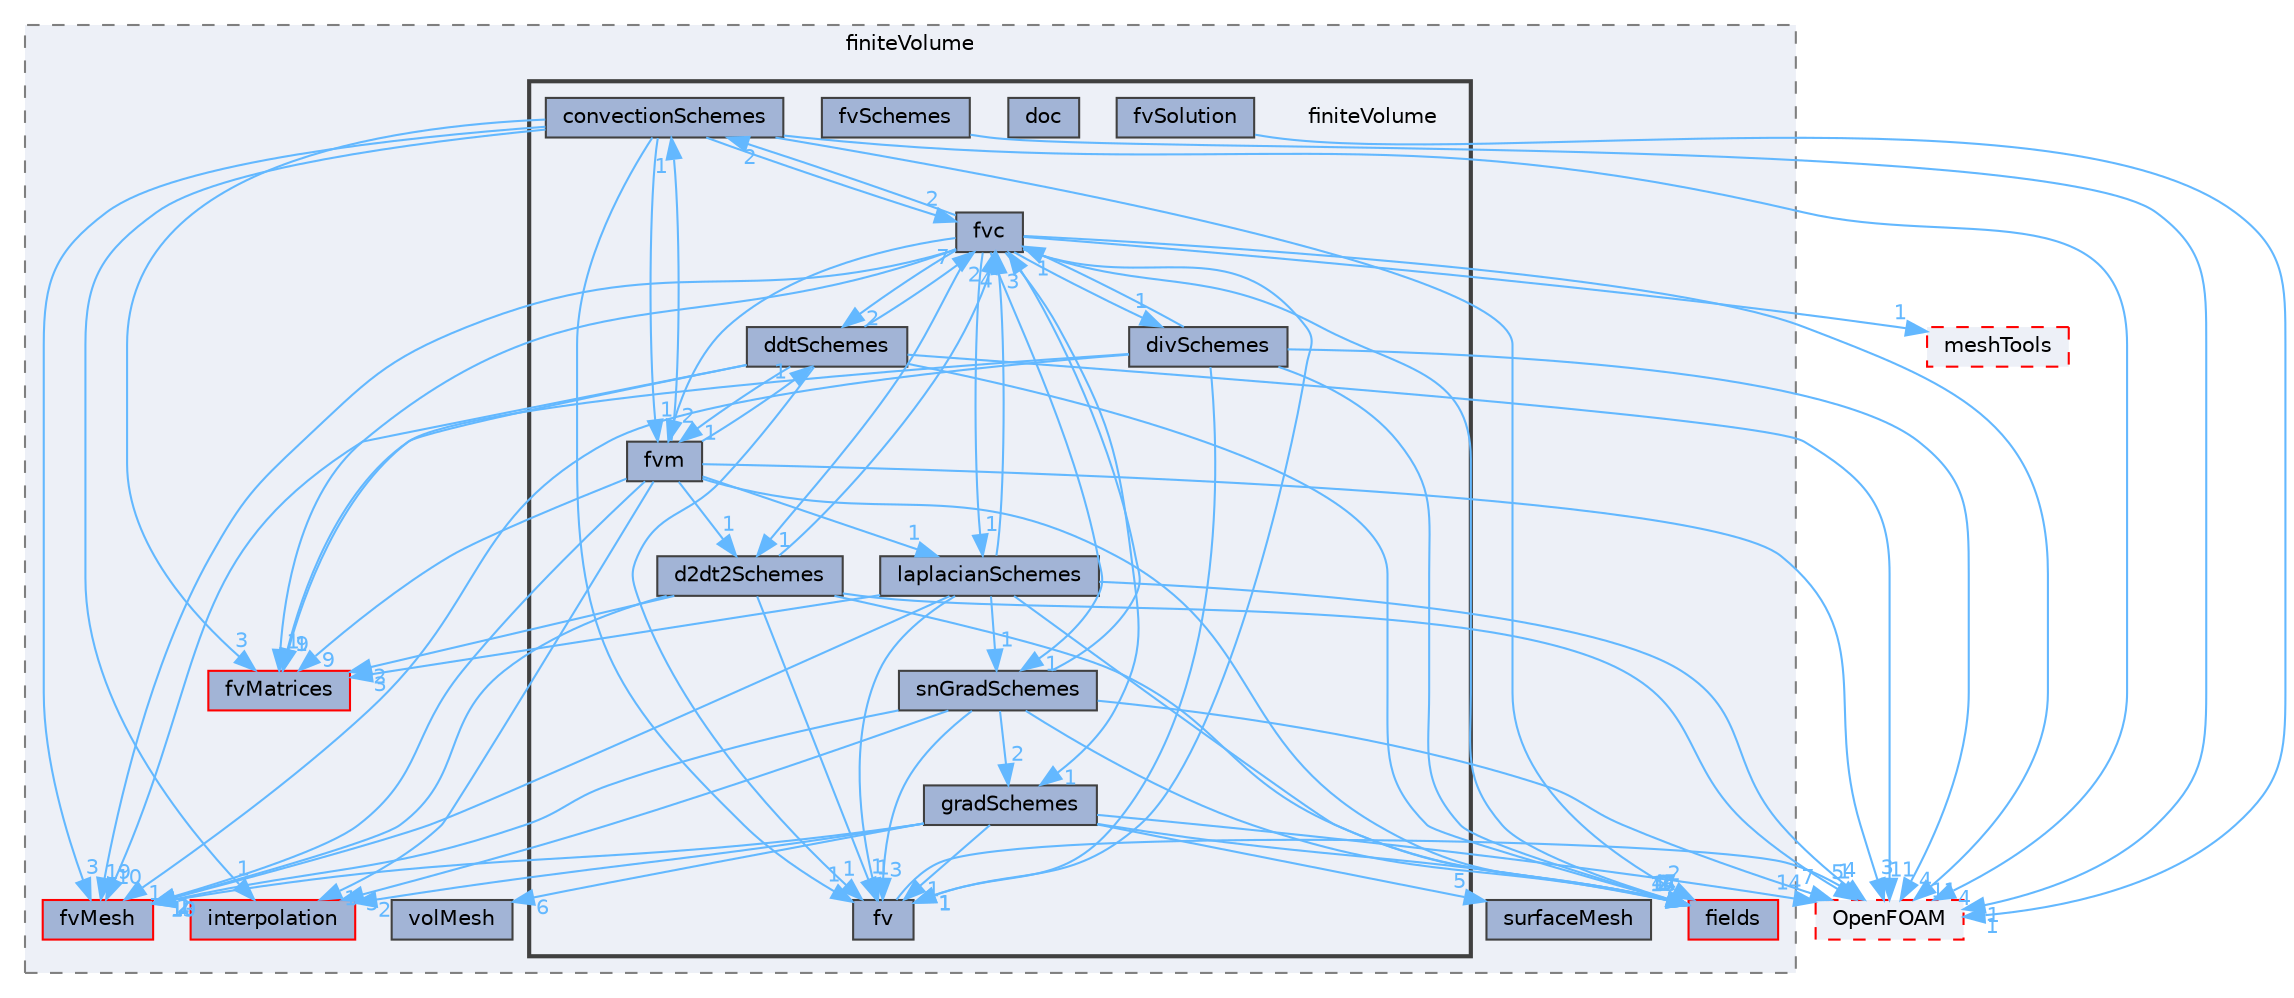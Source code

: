digraph "src/finiteVolume/finiteVolume"
{
 // LATEX_PDF_SIZE
  bgcolor="transparent";
  edge [fontname=Helvetica,fontsize=10,labelfontname=Helvetica,labelfontsize=10];
  node [fontname=Helvetica,fontsize=10,shape=box,height=0.2,width=0.4];
  compound=true
  subgraph clusterdir_9bd15774b555cf7259a6fa18f99fe99b {
    graph [ bgcolor="#edf0f7", pencolor="grey50", label="finiteVolume", fontname=Helvetica,fontsize=10 style="filled,dashed", URL="dir_9bd15774b555cf7259a6fa18f99fe99b.html",tooltip=""]
  dir_1a4209badf8dc5d7c181708103efea60 [label="volMesh", fillcolor="#a2b4d6", color="grey25", style="filled", URL="dir_1a4209badf8dc5d7c181708103efea60.html",tooltip=""];
  dir_25ab4a83a983f7bb7a38b7f63bb141b7 [label="fields", fillcolor="#a2b4d6", color="red", style="filled", URL="dir_25ab4a83a983f7bb7a38b7f63bb141b7.html",tooltip=""];
  dir_5d57e3901430bcc99a7ddac11a899224 [label="fvMatrices", fillcolor="#a2b4d6", color="red", style="filled", URL="dir_5d57e3901430bcc99a7ddac11a899224.html",tooltip=""];
  dir_a586eb954e2e5e74ecf6fe95a2457777 [label="interpolation", fillcolor="#a2b4d6", color="red", style="filled", URL="dir_a586eb954e2e5e74ecf6fe95a2457777.html",tooltip=""];
  dir_c382fa095c9c33d8673c0dd60aaef275 [label="fvMesh", fillcolor="#a2b4d6", color="red", style="filled", URL="dir_c382fa095c9c33d8673c0dd60aaef275.html",tooltip=""];
  dir_fdafd3b59310328ee40a940c9419d4db [label="surfaceMesh", fillcolor="#a2b4d6", color="grey25", style="filled", URL="dir_fdafd3b59310328ee40a940c9419d4db.html",tooltip=""];
  subgraph clusterdir_2ea871e4defbdbd60808750cae643c63 {
    graph [ bgcolor="#edf0f7", pencolor="grey25", label="", fontname=Helvetica,fontsize=10 style="filled,bold", URL="dir_2ea871e4defbdbd60808750cae643c63.html",tooltip=""]
    dir_2ea871e4defbdbd60808750cae643c63 [shape=plaintext, label="finiteVolume"];
  dir_203b29e442aa07f4b4423b43d42a1b70 [label="convectionSchemes", fillcolor="#a2b4d6", color="grey25", style="filled", URL="dir_203b29e442aa07f4b4423b43d42a1b70.html",tooltip=""];
  dir_adc25defcf392e8d3a8e074b114e044e [label="d2dt2Schemes", fillcolor="#a2b4d6", color="grey25", style="filled", URL="dir_adc25defcf392e8d3a8e074b114e044e.html",tooltip=""];
  dir_91771073560c986101bf22be7764122a [label="ddtSchemes", fillcolor="#a2b4d6", color="grey25", style="filled", URL="dir_91771073560c986101bf22be7764122a.html",tooltip=""];
  dir_fdd76c956236d260794db7c0edbd8ca0 [label="divSchemes", fillcolor="#a2b4d6", color="grey25", style="filled", URL="dir_fdd76c956236d260794db7c0edbd8ca0.html",tooltip=""];
  dir_6982efd95b998a13e40cb46808365e88 [label="doc", fillcolor="#a2b4d6", color="grey25", style="filled", URL="dir_6982efd95b998a13e40cb46808365e88.html",tooltip=""];
  dir_0096c9c8cdcbf8f4884c37173134f444 [label="fv", fillcolor="#a2b4d6", color="grey25", style="filled", URL="dir_0096c9c8cdcbf8f4884c37173134f444.html",tooltip=""];
  dir_f4030f3362933683136e1dae328f10c0 [label="fvc", fillcolor="#a2b4d6", color="grey25", style="filled", URL="dir_f4030f3362933683136e1dae328f10c0.html",tooltip=""];
  dir_48d41922e6f759406a92bd9d32d963a4 [label="fvm", fillcolor="#a2b4d6", color="grey25", style="filled", URL="dir_48d41922e6f759406a92bd9d32d963a4.html",tooltip=""];
  dir_31098fe5eec3e604610d531af74c58dd [label="fvSchemes", fillcolor="#a2b4d6", color="grey25", style="filled", URL="dir_31098fe5eec3e604610d531af74c58dd.html",tooltip=""];
  dir_5def9316de048245b0aeade9aab2a2a3 [label="fvSolution", fillcolor="#a2b4d6", color="grey25", style="filled", URL="dir_5def9316de048245b0aeade9aab2a2a3.html",tooltip=""];
  dir_211d73fd6015a334f4cd90c9fb88c421 [label="gradSchemes", fillcolor="#a2b4d6", color="grey25", style="filled", URL="dir_211d73fd6015a334f4cd90c9fb88c421.html",tooltip=""];
  dir_9d1bb040ba59f659837e207512074d53 [label="laplacianSchemes", fillcolor="#a2b4d6", color="grey25", style="filled", URL="dir_9d1bb040ba59f659837e207512074d53.html",tooltip=""];
  dir_f2a32fae3c7e5034ec75716fe725e251 [label="snGradSchemes", fillcolor="#a2b4d6", color="grey25", style="filled", URL="dir_f2a32fae3c7e5034ec75716fe725e251.html",tooltip=""];
  }
  }
  dir_c5473ff19b20e6ec4dfe5c310b3778a8 [label="OpenFOAM", fillcolor="#edf0f7", color="red", style="filled,dashed", URL="dir_c5473ff19b20e6ec4dfe5c310b3778a8.html",tooltip=""];
  dir_ae30ad0bef50cf391b24c614251bb9fd [label="meshTools", fillcolor="#edf0f7", color="red", style="filled,dashed", URL="dir_ae30ad0bef50cf391b24c614251bb9fd.html",tooltip=""];
  dir_203b29e442aa07f4b4423b43d42a1b70->dir_0096c9c8cdcbf8f4884c37173134f444 [headlabel="1", labeldistance=1.5 headhref="dir_000679_001531.html" href="dir_000679_001531.html" color="steelblue1" fontcolor="steelblue1"];
  dir_203b29e442aa07f4b4423b43d42a1b70->dir_25ab4a83a983f7bb7a38b7f63bb141b7 [headlabel="2", labeldistance=1.5 headhref="dir_000679_001332.html" href="dir_000679_001332.html" color="steelblue1" fontcolor="steelblue1"];
  dir_203b29e442aa07f4b4423b43d42a1b70->dir_48d41922e6f759406a92bd9d32d963a4 [headlabel="1", labeldistance=1.5 headhref="dir_000679_001541.html" href="dir_000679_001541.html" color="steelblue1" fontcolor="steelblue1"];
  dir_203b29e442aa07f4b4423b43d42a1b70->dir_5d57e3901430bcc99a7ddac11a899224 [headlabel="3", labeldistance=1.5 headhref="dir_000679_001542.html" href="dir_000679_001542.html" color="steelblue1" fontcolor="steelblue1"];
  dir_203b29e442aa07f4b4423b43d42a1b70->dir_a586eb954e2e5e74ecf6fe95a2457777 [headlabel="1", labeldistance=1.5 headhref="dir_000679_001923.html" href="dir_000679_001923.html" color="steelblue1" fontcolor="steelblue1"];
  dir_203b29e442aa07f4b4423b43d42a1b70->dir_c382fa095c9c33d8673c0dd60aaef275 [headlabel="3", labeldistance=1.5 headhref="dir_000679_001544.html" href="dir_000679_001544.html" color="steelblue1" fontcolor="steelblue1"];
  dir_203b29e442aa07f4b4423b43d42a1b70->dir_c5473ff19b20e6ec4dfe5c310b3778a8 [headlabel="4", labeldistance=1.5 headhref="dir_000679_002695.html" href="dir_000679_002695.html" color="steelblue1" fontcolor="steelblue1"];
  dir_203b29e442aa07f4b4423b43d42a1b70->dir_f4030f3362933683136e1dae328f10c0 [headlabel="2", labeldistance=1.5 headhref="dir_000679_001534.html" href="dir_000679_001534.html" color="steelblue1" fontcolor="steelblue1"];
  dir_adc25defcf392e8d3a8e074b114e044e->dir_0096c9c8cdcbf8f4884c37173134f444 [headlabel="1", labeldistance=1.5 headhref="dir_000805_001531.html" href="dir_000805_001531.html" color="steelblue1" fontcolor="steelblue1"];
  dir_adc25defcf392e8d3a8e074b114e044e->dir_25ab4a83a983f7bb7a38b7f63bb141b7 [headlabel="2", labeldistance=1.5 headhref="dir_000805_001332.html" href="dir_000805_001332.html" color="steelblue1" fontcolor="steelblue1"];
  dir_adc25defcf392e8d3a8e074b114e044e->dir_c5473ff19b20e6ec4dfe5c310b3778a8 [headlabel="5", labeldistance=1.5 headhref="dir_000805_002695.html" href="dir_000805_002695.html" color="steelblue1" fontcolor="steelblue1"];
  dir_adc25defcf392e8d3a8e074b114e044e->dir_f4030f3362933683136e1dae328f10c0 [headlabel="2", labeldistance=1.5 headhref="dir_000805_001534.html" href="dir_000805_001534.html" color="steelblue1" fontcolor="steelblue1"];
  dir_adc25defcf392e8d3a8e074b114e044e->dir_5d57e3901430bcc99a7ddac11a899224 [headlabel="2", labeldistance=1.5 headhref="dir_000805_001542.html" href="dir_000805_001542.html" color="steelblue1" fontcolor="steelblue1"];
  dir_adc25defcf392e8d3a8e074b114e044e->dir_c382fa095c9c33d8673c0dd60aaef275 [headlabel="2", labeldistance=1.5 headhref="dir_000805_001544.html" href="dir_000805_001544.html" color="steelblue1" fontcolor="steelblue1"];
  dir_91771073560c986101bf22be7764122a->dir_0096c9c8cdcbf8f4884c37173134f444 [headlabel="1", labeldistance=1.5 headhref="dir_000823_001531.html" href="dir_000823_001531.html" color="steelblue1" fontcolor="steelblue1"];
  dir_91771073560c986101bf22be7764122a->dir_25ab4a83a983f7bb7a38b7f63bb141b7 [headlabel="2", labeldistance=1.5 headhref="dir_000823_001332.html" href="dir_000823_001332.html" color="steelblue1" fontcolor="steelblue1"];
  dir_91771073560c986101bf22be7764122a->dir_48d41922e6f759406a92bd9d32d963a4 [headlabel="1", labeldistance=1.5 headhref="dir_000823_001541.html" href="dir_000823_001541.html" color="steelblue1" fontcolor="steelblue1"];
  dir_91771073560c986101bf22be7764122a->dir_5d57e3901430bcc99a7ddac11a899224 [headlabel="9", labeldistance=1.5 headhref="dir_000823_001542.html" href="dir_000823_001542.html" color="steelblue1" fontcolor="steelblue1"];
  dir_91771073560c986101bf22be7764122a->dir_c382fa095c9c33d8673c0dd60aaef275 [headlabel="10", labeldistance=1.5 headhref="dir_000823_001544.html" href="dir_000823_001544.html" color="steelblue1" fontcolor="steelblue1"];
  dir_91771073560c986101bf22be7764122a->dir_c5473ff19b20e6ec4dfe5c310b3778a8 [headlabel="11", labeldistance=1.5 headhref="dir_000823_002695.html" href="dir_000823_002695.html" color="steelblue1" fontcolor="steelblue1"];
  dir_91771073560c986101bf22be7764122a->dir_f4030f3362933683136e1dae328f10c0 [headlabel="7", labeldistance=1.5 headhref="dir_000823_001534.html" href="dir_000823_001534.html" color="steelblue1" fontcolor="steelblue1"];
  dir_fdd76c956236d260794db7c0edbd8ca0->dir_0096c9c8cdcbf8f4884c37173134f444 [headlabel="1", labeldistance=1.5 headhref="dir_000991_001531.html" href="dir_000991_001531.html" color="steelblue1" fontcolor="steelblue1"];
  dir_fdd76c956236d260794db7c0edbd8ca0->dir_25ab4a83a983f7bb7a38b7f63bb141b7 [headlabel="2", labeldistance=1.5 headhref="dir_000991_001332.html" href="dir_000991_001332.html" color="steelblue1" fontcolor="steelblue1"];
  dir_fdd76c956236d260794db7c0edbd8ca0->dir_c5473ff19b20e6ec4dfe5c310b3778a8 [headlabel="4", labeldistance=1.5 headhref="dir_000991_002695.html" href="dir_000991_002695.html" color="steelblue1" fontcolor="steelblue1"];
  dir_fdd76c956236d260794db7c0edbd8ca0->dir_f4030f3362933683136e1dae328f10c0 [headlabel="1", labeldistance=1.5 headhref="dir_000991_001534.html" href="dir_000991_001534.html" color="steelblue1" fontcolor="steelblue1"];
  dir_fdd76c956236d260794db7c0edbd8ca0->dir_5d57e3901430bcc99a7ddac11a899224 [headlabel="1", labeldistance=1.5 headhref="dir_000991_001542.html" href="dir_000991_001542.html" color="steelblue1" fontcolor="steelblue1"];
  dir_fdd76c956236d260794db7c0edbd8ca0->dir_c382fa095c9c33d8673c0dd60aaef275 [headlabel="1", labeldistance=1.5 headhref="dir_000991_001544.html" href="dir_000991_001544.html" color="steelblue1" fontcolor="steelblue1"];
  dir_0096c9c8cdcbf8f4884c37173134f444->dir_c5473ff19b20e6ec4dfe5c310b3778a8 [headlabel="1", labeldistance=1.5 headhref="dir_001531_002695.html" href="dir_001531_002695.html" color="steelblue1" fontcolor="steelblue1"];
  dir_f4030f3362933683136e1dae328f10c0->dir_0096c9c8cdcbf8f4884c37173134f444 [headlabel="1", labeldistance=1.5 headhref="dir_001534_001531.html" href="dir_001534_001531.html" color="steelblue1" fontcolor="steelblue1"];
  dir_f4030f3362933683136e1dae328f10c0->dir_203b29e442aa07f4b4423b43d42a1b70 [headlabel="2", labeldistance=1.5 headhref="dir_001534_000679.html" href="dir_001534_000679.html" color="steelblue1" fontcolor="steelblue1"];
  dir_f4030f3362933683136e1dae328f10c0->dir_211d73fd6015a334f4cd90c9fb88c421 [headlabel="1", labeldistance=1.5 headhref="dir_001534_001672.html" href="dir_001534_001672.html" color="steelblue1" fontcolor="steelblue1"];
  dir_f4030f3362933683136e1dae328f10c0->dir_25ab4a83a983f7bb7a38b7f63bb141b7 [headlabel="47", labeldistance=1.5 headhref="dir_001534_001332.html" href="dir_001534_001332.html" color="steelblue1" fontcolor="steelblue1"];
  dir_f4030f3362933683136e1dae328f10c0->dir_91771073560c986101bf22be7764122a [headlabel="2", labeldistance=1.5 headhref="dir_001534_000823.html" href="dir_001534_000823.html" color="steelblue1" fontcolor="steelblue1"];
  dir_f4030f3362933683136e1dae328f10c0->dir_9d1bb040ba59f659837e207512074d53 [headlabel="1", labeldistance=1.5 headhref="dir_001534_002098.html" href="dir_001534_002098.html" color="steelblue1" fontcolor="steelblue1"];
  dir_f4030f3362933683136e1dae328f10c0->dir_adc25defcf392e8d3a8e074b114e044e [headlabel="1", labeldistance=1.5 headhref="dir_001534_000805.html" href="dir_001534_000805.html" color="steelblue1" fontcolor="steelblue1"];
  dir_f4030f3362933683136e1dae328f10c0->dir_c382fa095c9c33d8673c0dd60aaef275 [headlabel="19", labeldistance=1.5 headhref="dir_001534_001544.html" href="dir_001534_001544.html" color="steelblue1" fontcolor="steelblue1"];
  dir_f4030f3362933683136e1dae328f10c0->dir_c5473ff19b20e6ec4dfe5c310b3778a8 [headlabel="11", labeldistance=1.5 headhref="dir_001534_002695.html" href="dir_001534_002695.html" color="steelblue1" fontcolor="steelblue1"];
  dir_f4030f3362933683136e1dae328f10c0->dir_f2a32fae3c7e5034ec75716fe725e251 [headlabel="1", labeldistance=1.5 headhref="dir_001534_003610.html" href="dir_001534_003610.html" color="steelblue1" fontcolor="steelblue1"];
  dir_f4030f3362933683136e1dae328f10c0->dir_fdd76c956236d260794db7c0edbd8ca0 [headlabel="1", labeldistance=1.5 headhref="dir_001534_000991.html" href="dir_001534_000991.html" color="steelblue1" fontcolor="steelblue1"];
  dir_f4030f3362933683136e1dae328f10c0->dir_ae30ad0bef50cf391b24c614251bb9fd [headlabel="1", labeldistance=1.5 headhref="dir_001534_002382.html" href="dir_001534_002382.html" color="steelblue1" fontcolor="steelblue1"];
  dir_f4030f3362933683136e1dae328f10c0->dir_5d57e3901430bcc99a7ddac11a899224 [headlabel="1", labeldistance=1.5 headhref="dir_001534_001542.html" href="dir_001534_001542.html" color="steelblue1" fontcolor="steelblue1"];
  dir_f4030f3362933683136e1dae328f10c0->dir_48d41922e6f759406a92bd9d32d963a4 [headlabel="2", labeldistance=1.5 headhref="dir_001534_001541.html" href="dir_001534_001541.html" color="steelblue1" fontcolor="steelblue1"];
  dir_48d41922e6f759406a92bd9d32d963a4->dir_203b29e442aa07f4b4423b43d42a1b70 [headlabel="1", labeldistance=1.5 headhref="dir_001541_000679.html" href="dir_001541_000679.html" color="steelblue1" fontcolor="steelblue1"];
  dir_48d41922e6f759406a92bd9d32d963a4->dir_25ab4a83a983f7bb7a38b7f63bb141b7 [headlabel="14", labeldistance=1.5 headhref="dir_001541_001332.html" href="dir_001541_001332.html" color="steelblue1" fontcolor="steelblue1"];
  dir_48d41922e6f759406a92bd9d32d963a4->dir_5d57e3901430bcc99a7ddac11a899224 [headlabel="9", labeldistance=1.5 headhref="dir_001541_001542.html" href="dir_001541_001542.html" color="steelblue1" fontcolor="steelblue1"];
  dir_48d41922e6f759406a92bd9d32d963a4->dir_91771073560c986101bf22be7764122a [headlabel="1", labeldistance=1.5 headhref="dir_001541_000823.html" href="dir_001541_000823.html" color="steelblue1" fontcolor="steelblue1"];
  dir_48d41922e6f759406a92bd9d32d963a4->dir_9d1bb040ba59f659837e207512074d53 [headlabel="1", labeldistance=1.5 headhref="dir_001541_002098.html" href="dir_001541_002098.html" color="steelblue1" fontcolor="steelblue1"];
  dir_48d41922e6f759406a92bd9d32d963a4->dir_a586eb954e2e5e74ecf6fe95a2457777 [headlabel="1", labeldistance=1.5 headhref="dir_001541_001923.html" href="dir_001541_001923.html" color="steelblue1" fontcolor="steelblue1"];
  dir_48d41922e6f759406a92bd9d32d963a4->dir_adc25defcf392e8d3a8e074b114e044e [headlabel="1", labeldistance=1.5 headhref="dir_001541_000805.html" href="dir_001541_000805.html" color="steelblue1" fontcolor="steelblue1"];
  dir_48d41922e6f759406a92bd9d32d963a4->dir_c382fa095c9c33d8673c0dd60aaef275 [headlabel="1", labeldistance=1.5 headhref="dir_001541_001544.html" href="dir_001541_001544.html" color="steelblue1" fontcolor="steelblue1"];
  dir_48d41922e6f759406a92bd9d32d963a4->dir_c5473ff19b20e6ec4dfe5c310b3778a8 [headlabel="3", labeldistance=1.5 headhref="dir_001541_002695.html" href="dir_001541_002695.html" color="steelblue1" fontcolor="steelblue1"];
  dir_31098fe5eec3e604610d531af74c58dd->dir_c5473ff19b20e6ec4dfe5c310b3778a8 [headlabel="1", labeldistance=1.5 headhref="dir_001570_002695.html" href="dir_001570_002695.html" color="steelblue1" fontcolor="steelblue1"];
  dir_5def9316de048245b0aeade9aab2a2a3->dir_c5473ff19b20e6ec4dfe5c310b3778a8 [headlabel="1", labeldistance=1.5 headhref="dir_001571_002695.html" href="dir_001571_002695.html" color="steelblue1" fontcolor="steelblue1"];
  dir_211d73fd6015a334f4cd90c9fb88c421->dir_0096c9c8cdcbf8f4884c37173134f444 [headlabel="1", labeldistance=1.5 headhref="dir_001672_001531.html" href="dir_001672_001531.html" color="steelblue1" fontcolor="steelblue1"];
  dir_211d73fd6015a334f4cd90c9fb88c421->dir_1a4209badf8dc5d7c181708103efea60 [headlabel="6", labeldistance=1.5 headhref="dir_001672_004299.html" href="dir_001672_004299.html" color="steelblue1" fontcolor="steelblue1"];
  dir_211d73fd6015a334f4cd90c9fb88c421->dir_25ab4a83a983f7bb7a38b7f63bb141b7 [headlabel="16", labeldistance=1.5 headhref="dir_001672_001332.html" href="dir_001672_001332.html" color="steelblue1" fontcolor="steelblue1"];
  dir_211d73fd6015a334f4cd90c9fb88c421->dir_a586eb954e2e5e74ecf6fe95a2457777 [headlabel="2", labeldistance=1.5 headhref="dir_001672_001923.html" href="dir_001672_001923.html" color="steelblue1" fontcolor="steelblue1"];
  dir_211d73fd6015a334f4cd90c9fb88c421->dir_c382fa095c9c33d8673c0dd60aaef275 [headlabel="13", labeldistance=1.5 headhref="dir_001672_001544.html" href="dir_001672_001544.html" color="steelblue1" fontcolor="steelblue1"];
  dir_211d73fd6015a334f4cd90c9fb88c421->dir_c5473ff19b20e6ec4dfe5c310b3778a8 [headlabel="14", labeldistance=1.5 headhref="dir_001672_002695.html" href="dir_001672_002695.html" color="steelblue1" fontcolor="steelblue1"];
  dir_211d73fd6015a334f4cd90c9fb88c421->dir_fdafd3b59310328ee40a940c9419d4db [headlabel="5", labeldistance=1.5 headhref="dir_001672_003854.html" href="dir_001672_003854.html" color="steelblue1" fontcolor="steelblue1"];
  dir_9d1bb040ba59f659837e207512074d53->dir_0096c9c8cdcbf8f4884c37173134f444 [headlabel="1", labeldistance=1.5 headhref="dir_002098_001531.html" href="dir_002098_001531.html" color="steelblue1" fontcolor="steelblue1"];
  dir_9d1bb040ba59f659837e207512074d53->dir_25ab4a83a983f7bb7a38b7f63bb141b7 [headlabel="2", labeldistance=1.5 headhref="dir_002098_001332.html" href="dir_002098_001332.html" color="steelblue1" fontcolor="steelblue1"];
  dir_9d1bb040ba59f659837e207512074d53->dir_5d57e3901430bcc99a7ddac11a899224 [headlabel="3", labeldistance=1.5 headhref="dir_002098_001542.html" href="dir_002098_001542.html" color="steelblue1" fontcolor="steelblue1"];
  dir_9d1bb040ba59f659837e207512074d53->dir_c382fa095c9c33d8673c0dd60aaef275 [headlabel="2", labeldistance=1.5 headhref="dir_002098_001544.html" href="dir_002098_001544.html" color="steelblue1" fontcolor="steelblue1"];
  dir_9d1bb040ba59f659837e207512074d53->dir_c5473ff19b20e6ec4dfe5c310b3778a8 [headlabel="4", labeldistance=1.5 headhref="dir_002098_002695.html" href="dir_002098_002695.html" color="steelblue1" fontcolor="steelblue1"];
  dir_9d1bb040ba59f659837e207512074d53->dir_f2a32fae3c7e5034ec75716fe725e251 [headlabel="1", labeldistance=1.5 headhref="dir_002098_003610.html" href="dir_002098_003610.html" color="steelblue1" fontcolor="steelblue1"];
  dir_9d1bb040ba59f659837e207512074d53->dir_f4030f3362933683136e1dae328f10c0 [headlabel="4", labeldistance=1.5 headhref="dir_002098_001534.html" href="dir_002098_001534.html" color="steelblue1" fontcolor="steelblue1"];
  dir_f2a32fae3c7e5034ec75716fe725e251->dir_0096c9c8cdcbf8f4884c37173134f444 [headlabel="3", labeldistance=1.5 headhref="dir_003610_001531.html" href="dir_003610_001531.html" color="steelblue1" fontcolor="steelblue1"];
  dir_f2a32fae3c7e5034ec75716fe725e251->dir_211d73fd6015a334f4cd90c9fb88c421 [headlabel="2", labeldistance=1.5 headhref="dir_003610_001672.html" href="dir_003610_001672.html" color="steelblue1" fontcolor="steelblue1"];
  dir_f2a32fae3c7e5034ec75716fe725e251->dir_25ab4a83a983f7bb7a38b7f63bb141b7 [headlabel="17", labeldistance=1.5 headhref="dir_003610_001332.html" href="dir_003610_001332.html" color="steelblue1" fontcolor="steelblue1"];
  dir_f2a32fae3c7e5034ec75716fe725e251->dir_a586eb954e2e5e74ecf6fe95a2457777 [headlabel="5", labeldistance=1.5 headhref="dir_003610_001923.html" href="dir_003610_001923.html" color="steelblue1" fontcolor="steelblue1"];
  dir_f2a32fae3c7e5034ec75716fe725e251->dir_c382fa095c9c33d8673c0dd60aaef275 [headlabel="10", labeldistance=1.5 headhref="dir_003610_001544.html" href="dir_003610_001544.html" color="steelblue1" fontcolor="steelblue1"];
  dir_f2a32fae3c7e5034ec75716fe725e251->dir_c5473ff19b20e6ec4dfe5c310b3778a8 [headlabel="7", labeldistance=1.5 headhref="dir_003610_002695.html" href="dir_003610_002695.html" color="steelblue1" fontcolor="steelblue1"];
  dir_f2a32fae3c7e5034ec75716fe725e251->dir_f4030f3362933683136e1dae328f10c0 [headlabel="3", labeldistance=1.5 headhref="dir_003610_001534.html" href="dir_003610_001534.html" color="steelblue1" fontcolor="steelblue1"];
}
